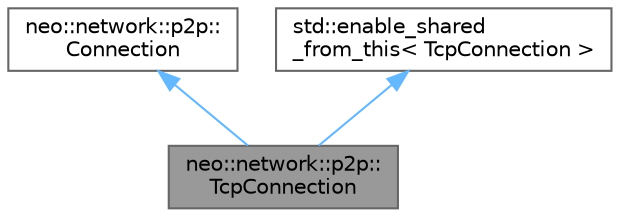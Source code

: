 digraph "neo::network::p2p::TcpConnection"
{
 // LATEX_PDF_SIZE
  bgcolor="transparent";
  edge [fontname=Helvetica,fontsize=10,labelfontname=Helvetica,labelfontsize=10];
  node [fontname=Helvetica,fontsize=10,shape=box,height=0.2,width=0.4];
  Node1 [id="Node000001",label="neo::network::p2p::\lTcpConnection",height=0.2,width=0.4,color="gray40", fillcolor="grey60", style="filled", fontcolor="black",tooltip="Represents a TCP connection to a remote node."];
  Node2 -> Node1 [id="edge1_Node000001_Node000002",dir="back",color="steelblue1",style="solid",tooltip=" "];
  Node2 [id="Node000002",label="neo::network::p2p::\lConnection",height=0.2,width=0.4,color="gray40", fillcolor="white", style="filled",URL="$classneo_1_1network_1_1p2p_1_1_connection.html",tooltip="Represents a connection to a remote node."];
  Node3 -> Node1 [id="edge2_Node000001_Node000003",dir="back",color="steelblue1",style="solid",tooltip=" "];
  Node3 [id="Node000003",label="std::enable_shared\l_from_this\< TcpConnection \>",height=0.2,width=0.4,color="gray40", fillcolor="white", style="filled",tooltip=" "];
}
